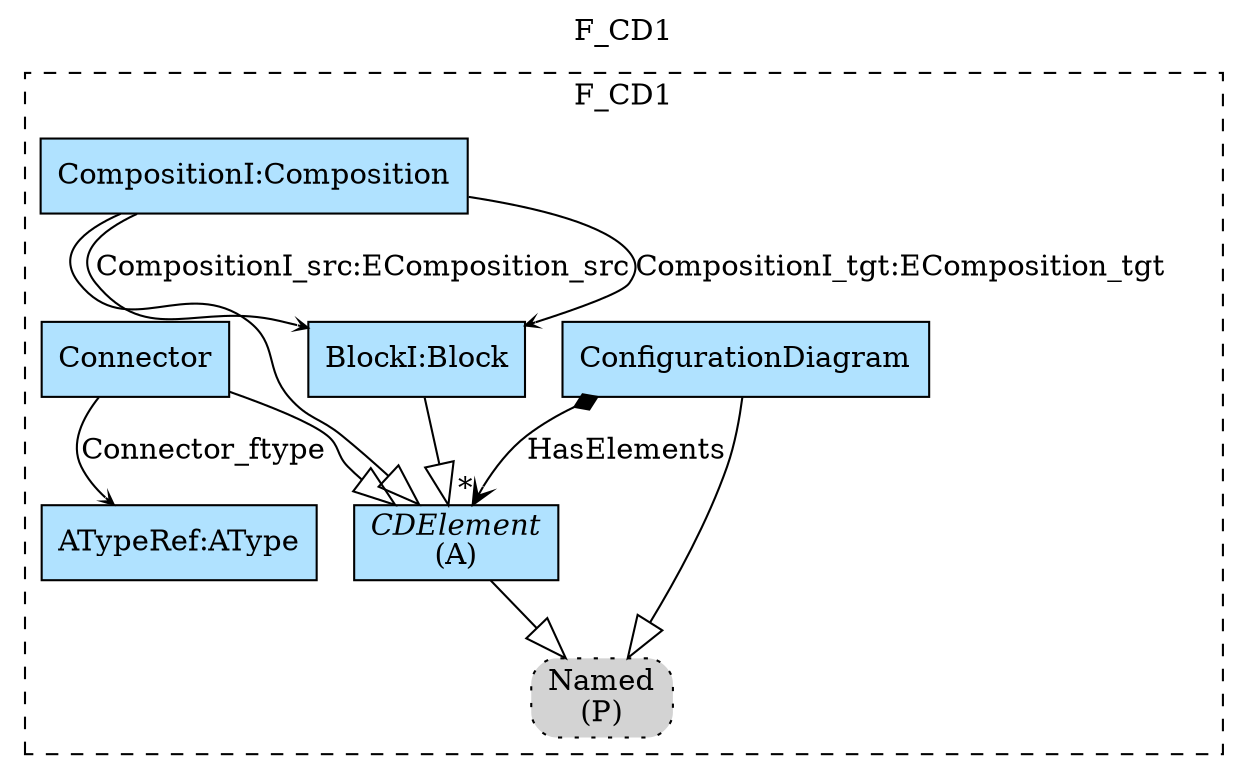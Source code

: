 digraph {graph[label=F_CD1,labelloc=tl,labelfontsize=12];
subgraph cluster_F_CD1{style=dashed;label=F_CD1;
"PNamed"[shape=box,fillcolor=lightgray,style ="rounded,filled,dotted",label=<Named<br/>(P)>];
"ConfigurationDiagram"[shape=record,fillcolor=lightskyblue1,style = filled,label="ConfigurationDiagram"];
"CDElement"[shape=record,fillcolor=lightskyblue1,style = filled,label=<{<I>CDElement</I><br/>(A)}>];
"CompositionI"[shape=record,fillcolor=lightskyblue1,style = filled,label="CompositionI:Composition"];
"BlockI"[shape=record,fillcolor=lightskyblue1,style = filled,label="BlockI:Block"];
"Connector"[shape=record,fillcolor=lightskyblue1,style = filled,label="Connector"];
"ATypeRef"[shape=record,fillcolor=lightskyblue1,style = filled,label="ATypeRef:AType"];

"ConfigurationDiagram"->"PNamed"[arrowhead=onormal,arrowsize=2.0];
"CDElement"->"PNamed"[arrowhead=onormal,arrowsize=2.0];
"CompositionI"->"CDElement"[arrowhead=onormal,arrowsize=2.0];
"BlockI"->"CDElement"[arrowhead=onormal,arrowsize=2.0];
"Connector"->"CDElement"[arrowhead=onormal,arrowsize=2.0];
"ConfigurationDiagram"->"CDElement"[label="HasElements",arrowhead=vee,arrowtail=diamond,dir=both,headlabel="*"];
"Connector"->"ATypeRef"[label="Connector_ftype",arrowhead=vee,headlabel="",arrowsize=.5];
"CompositionI"->"BlockI"[label="CompositionI_src:EComposition_src",arrowhead=vee,headlabel="",arrowsize=.5];
"CompositionI"->"BlockI"[label="CompositionI_tgt:EComposition_tgt",arrowhead=vee,headlabel="",arrowsize=.5];

}

}